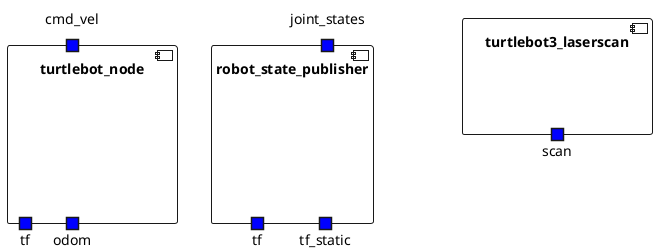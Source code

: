 @startuml

/'SUBSYSTEMS'/

  component turtlebot_node {

/' PORTS DEFINED AS AVAILABLE IN THE ROSSYSTEM FILE '/
    portin turtlebot_node.cmd_vel as "cmd_vel" #blue
    portout turtlebot_node.tf as "tf" #blue
    portout turtlebot_node.odom as "odom" #blue

/' PORTS FROM THE ORIGINAL NODE '/
  }

  component turtlebot3_laserscan {

/' PORTS DEFINED AS AVAILABLE IN THE ROSSYSTEM FILE '/
    portout turtlebot3_laserscan.scan as "scan" #blue

/' PORTS FROM THE ORIGINAL NODE '/
  }

  component robot_state_publisher {

/' PORTS DEFINED AS AVAILABLE IN THE ROSSYSTEM FILE '/
    portin robot_state_publisher.joint_states as "joint_states" #blue
    portout robot_state_publisher.tf as "tf" #blue
    portout robot_state_publisher.tf_static as "tf_static" #blue

/' PORTS FROM THE ORIGINAL NODE '/
  }


@enduml